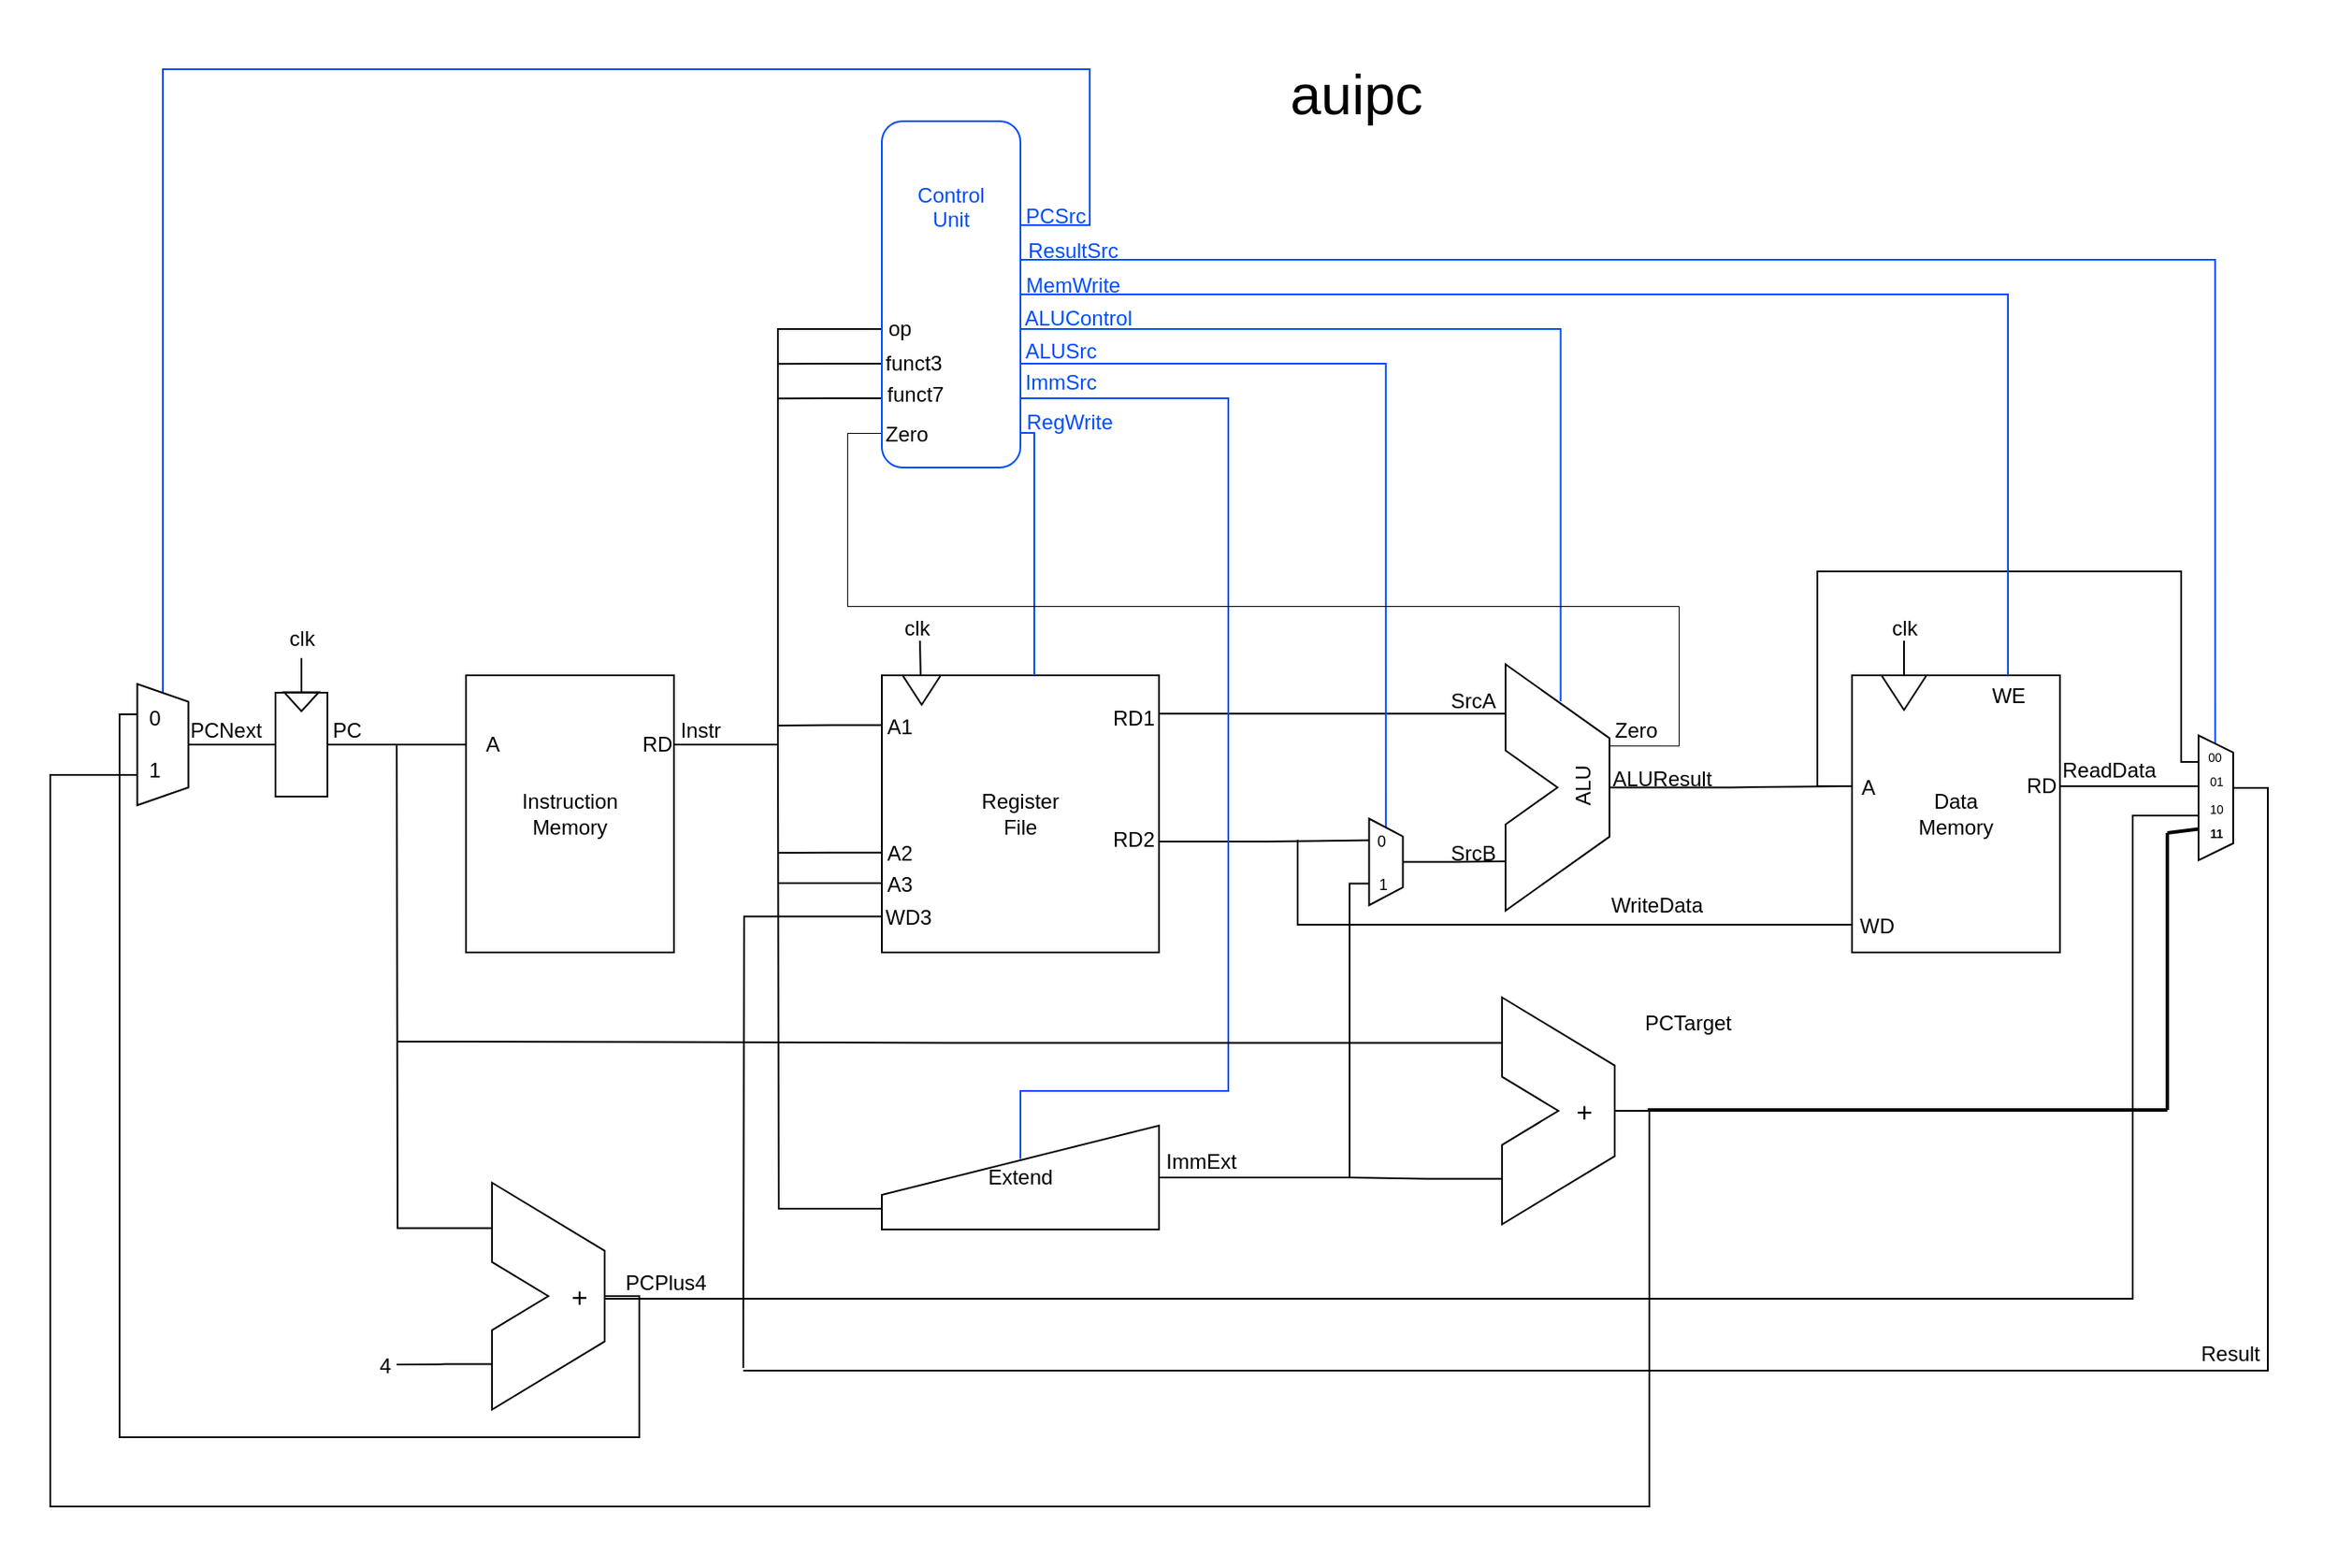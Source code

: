 <mxfile version="21.3.7" type="device">
  <diagram name="Page-1" id="AYisnssfIyHPXOT2CwbF">
    <mxGraphModel dx="1430" dy="817" grid="1" gridSize="10" guides="1" tooltips="1" connect="1" arrows="1" fold="1" page="1" pageScale="1" pageWidth="827" pageHeight="1169" math="0" shadow="0">
      <root>
        <mxCell id="0" />
        <mxCell id="1" parent="0" />
        <mxCell id="oOEOsO-yYeTIzksyEwSU-1" style="edgeStyle=orthogonalEdgeStyle;rounded=0;orthogonalLoop=1;jettySize=auto;html=1;exitX=1;exitY=0.25;exitDx=0;exitDy=0;entryX=0;entryY=0.6;entryDx=0;entryDy=0;entryPerimeter=0;fontFamily=Helvetica;fontSize=12;fontColor=default;endArrow=none;endFill=0;" parent="1" source="oOEOsO-yYeTIzksyEwSU-2" target="oOEOsO-yYeTIzksyEwSU-26" edge="1">
          <mxGeometry relative="1" as="geometry" />
        </mxCell>
        <mxCell id="oOEOsO-yYeTIzksyEwSU-2" value="Instruction&lt;br&gt;Memory" style="rounded=0;whiteSpace=wrap;html=1;" parent="1" vertex="1">
          <mxGeometry x="588" y="959" width="120" height="160" as="geometry" />
        </mxCell>
        <mxCell id="oOEOsO-yYeTIzksyEwSU-3" style="edgeStyle=orthogonalEdgeStyle;shape=connector;rounded=0;orthogonalLoop=1;jettySize=auto;html=1;exitX=0;exitY=0.18;exitDx=0;exitDy=0;exitPerimeter=0;labelBackgroundColor=default;strokeColor=default;fontFamily=Helvetica;fontSize=12;fontColor=default;endArrow=none;endFill=0;" parent="1" source="oOEOsO-yYeTIzksyEwSU-10" edge="1">
          <mxGeometry relative="1" as="geometry">
            <mxPoint x="768" y="988" as="targetPoint" />
          </mxGeometry>
        </mxCell>
        <mxCell id="oOEOsO-yYeTIzksyEwSU-4" style="edgeStyle=orthogonalEdgeStyle;shape=connector;rounded=0;orthogonalLoop=1;jettySize=auto;html=1;exitX=0;exitY=0.64;exitDx=0;exitDy=0;exitPerimeter=0;labelBackgroundColor=default;strokeColor=default;fontFamily=Helvetica;fontSize=12;fontColor=default;endArrow=none;endFill=0;" parent="1" source="oOEOsO-yYeTIzksyEwSU-10" edge="1">
          <mxGeometry relative="1" as="geometry">
            <mxPoint x="768" y="1061.5" as="targetPoint" />
          </mxGeometry>
        </mxCell>
        <mxCell id="oOEOsO-yYeTIzksyEwSU-5" style="edgeStyle=orthogonalEdgeStyle;shape=connector;rounded=0;orthogonalLoop=1;jettySize=auto;html=1;exitX=0;exitY=0.75;exitDx=0;exitDy=0;exitPerimeter=0;labelBackgroundColor=default;strokeColor=default;fontFamily=Helvetica;fontSize=12;fontColor=default;endArrow=none;endFill=0;" parent="1" source="oOEOsO-yYeTIzksyEwSU-10" edge="1">
          <mxGeometry relative="1" as="geometry">
            <mxPoint x="768" y="1079" as="targetPoint" />
          </mxGeometry>
        </mxCell>
        <mxCell id="oOEOsO-yYeTIzksyEwSU-6" style="edgeStyle=orthogonalEdgeStyle;shape=connector;rounded=0;orthogonalLoop=1;jettySize=auto;html=1;exitX=0;exitY=0.87;exitDx=0;exitDy=0;exitPerimeter=0;labelBackgroundColor=default;strokeColor=default;fontFamily=Helvetica;fontSize=12;fontColor=default;endArrow=none;endFill=0;" parent="1" source="oOEOsO-yYeTIzksyEwSU-10" edge="1">
          <mxGeometry relative="1" as="geometry">
            <mxPoint x="748" y="1359" as="targetPoint" />
          </mxGeometry>
        </mxCell>
        <mxCell id="oOEOsO-yYeTIzksyEwSU-7" style="edgeStyle=orthogonalEdgeStyle;shape=connector;rounded=0;orthogonalLoop=1;jettySize=auto;html=1;exitX=1;exitY=0.25;exitDx=0;exitDy=0;exitPerimeter=0;entryX=0;entryY=0.2;entryDx=0;entryDy=0;entryPerimeter=0;labelBackgroundColor=default;strokeColor=default;fontFamily=Helvetica;fontSize=12;fontColor=default;endArrow=none;endFill=0;" parent="1" source="oOEOsO-yYeTIzksyEwSU-10" target="oOEOsO-yYeTIzksyEwSU-49" edge="1">
          <mxGeometry relative="1" as="geometry">
            <Array as="points">
              <mxPoint x="988" y="981" />
            </Array>
          </mxGeometry>
        </mxCell>
        <mxCell id="oOEOsO-yYeTIzksyEwSU-8" style="edgeStyle=orthogonalEdgeStyle;shape=connector;rounded=0;orthogonalLoop=1;jettySize=auto;html=1;exitX=1;exitY=0.6;exitDx=0;exitDy=0;exitPerimeter=0;entryX=0.25;entryY=1;entryDx=0;entryDy=0;entryPerimeter=0;labelBackgroundColor=default;strokeColor=default;fontFamily=Helvetica;fontSize=12;fontColor=default;endArrow=none;endFill=0;" parent="1" source="oOEOsO-yYeTIzksyEwSU-10" target="oOEOsO-yYeTIzksyEwSU-35" edge="1">
          <mxGeometry relative="1" as="geometry" />
        </mxCell>
        <mxCell id="oOEOsO-yYeTIzksyEwSU-9" style="edgeStyle=orthogonalEdgeStyle;shape=connector;rounded=0;orthogonalLoop=1;jettySize=auto;html=1;exitX=0.14;exitY=0;exitDx=0;exitDy=0;exitPerimeter=0;labelBackgroundColor=default;strokeColor=default;fontFamily=Helvetica;fontSize=12;fontColor=default;endArrow=none;endFill=0;" parent="1" source="oOEOsO-yYeTIzksyEwSU-10" edge="1">
          <mxGeometry relative="1" as="geometry">
            <mxPoint x="850" y="939" as="targetPoint" />
          </mxGeometry>
        </mxCell>
        <mxCell id="oOEOsO-yYeTIzksyEwSU-10" value="Register&lt;br&gt;File" style="rounded=0;whiteSpace=wrap;html=1;points=[[0,0.18,0,0,0],[0,0.64,0,0,0],[0,0.75,0,0,0],[0,0.87,0,0,0],[0.14,0,0,0,0],[0.55,0,0,0,0],[1,0.25,0,0,0],[1,0.6,0,0,0]];" parent="1" vertex="1">
          <mxGeometry x="828" y="959" width="160" height="160" as="geometry" />
        </mxCell>
        <mxCell id="oOEOsO-yYeTIzksyEwSU-11" style="edgeStyle=orthogonalEdgeStyle;shape=connector;rounded=0;orthogonalLoop=1;jettySize=auto;html=1;exitX=1;exitY=0.4;exitDx=0;exitDy=0;exitPerimeter=0;entryX=0.5;entryY=1;entryDx=0;entryDy=0;entryPerimeter=0;labelBackgroundColor=default;strokeColor=default;fontFamily=Helvetica;fontSize=12;fontColor=default;endArrow=none;endFill=0;" parent="1" source="oOEOsO-yYeTIzksyEwSU-15" target="oOEOsO-yYeTIzksyEwSU-38" edge="1">
          <mxGeometry relative="1" as="geometry">
            <Array as="points">
              <mxPoint x="1588" y="1023" />
            </Array>
          </mxGeometry>
        </mxCell>
        <mxCell id="oOEOsO-yYeTIzksyEwSU-12" style="edgeStyle=orthogonalEdgeStyle;shape=connector;rounded=0;orthogonalLoop=1;jettySize=auto;html=1;exitX=0;exitY=0.4;exitDx=0;exitDy=0;exitPerimeter=0;entryX=0.25;entryY=1;entryDx=0;entryDy=0;entryPerimeter=0;labelBackgroundColor=default;strokeColor=default;fontFamily=Helvetica;fontSize=12;fontColor=default;endArrow=none;endFill=0;" parent="1" source="oOEOsO-yYeTIzksyEwSU-15" target="oOEOsO-yYeTIzksyEwSU-38" edge="1">
          <mxGeometry relative="1" as="geometry">
            <Array as="points">
              <mxPoint x="1368" y="1023" />
              <mxPoint x="1368" y="899" />
              <mxPoint x="1578" y="899" />
              <mxPoint x="1578" y="1009" />
            </Array>
          </mxGeometry>
        </mxCell>
        <mxCell id="oOEOsO-yYeTIzksyEwSU-13" style="edgeStyle=orthogonalEdgeStyle;shape=connector;rounded=0;orthogonalLoop=1;jettySize=auto;html=1;exitX=0;exitY=0.9;exitDx=0;exitDy=0;exitPerimeter=0;labelBackgroundColor=default;strokeColor=default;fontFamily=Helvetica;fontSize=12;fontColor=default;endArrow=none;endFill=0;" parent="1" source="oOEOsO-yYeTIzksyEwSU-15" edge="1">
          <mxGeometry relative="1" as="geometry">
            <mxPoint x="1068" y="1059" as="targetPoint" />
            <Array as="points">
              <mxPoint x="1068" y="1103" />
              <mxPoint x="1068" y="1054" />
            </Array>
          </mxGeometry>
        </mxCell>
        <mxCell id="oOEOsO-yYeTIzksyEwSU-14" style="edgeStyle=orthogonalEdgeStyle;shape=connector;rounded=0;orthogonalLoop=1;jettySize=auto;html=1;exitX=0.25;exitY=0;exitDx=0;exitDy=0;exitPerimeter=0;labelBackgroundColor=default;strokeColor=default;fontFamily=Helvetica;fontSize=12;fontColor=default;endArrow=none;endFill=0;" parent="1" source="oOEOsO-yYeTIzksyEwSU-15" edge="1">
          <mxGeometry relative="1" as="geometry">
            <mxPoint x="1418" y="939" as="targetPoint" />
          </mxGeometry>
        </mxCell>
        <mxCell id="oOEOsO-yYeTIzksyEwSU-15" value="Data&lt;br&gt;Memory" style="rounded=0;whiteSpace=wrap;html=1;points=[[0,0.4,0,0,0],[0,0.9,0,0,0],[0.25,0,0,0,0],[0.75,0,0,0,0],[1,0.4,0,0,0]];" parent="1" vertex="1">
          <mxGeometry x="1388" y="959" width="120" height="160" as="geometry" />
        </mxCell>
        <mxCell id="oOEOsO-yYeTIzksyEwSU-16" style="edgeStyle=orthogonalEdgeStyle;shape=connector;rounded=0;orthogonalLoop=1;jettySize=auto;html=1;exitX=0;exitY=0.7;exitDx=0;exitDy=0;exitPerimeter=0;labelBackgroundColor=default;strokeColor=default;fontFamily=Helvetica;fontSize=12;fontColor=default;endArrow=none;endFill=0;" parent="1" source="oOEOsO-yYeTIzksyEwSU-26" edge="1">
          <mxGeometry relative="1" as="geometry">
            <mxPoint x="768.0" y="779.174" as="targetPoint" />
          </mxGeometry>
        </mxCell>
        <mxCell id="oOEOsO-yYeTIzksyEwSU-17" style="edgeStyle=orthogonalEdgeStyle;shape=connector;rounded=0;orthogonalLoop=1;jettySize=auto;html=1;exitX=0;exitY=0.8;exitDx=0;exitDy=0;exitPerimeter=0;labelBackgroundColor=default;strokeColor=default;fontFamily=Helvetica;fontSize=12;fontColor=default;endArrow=none;endFill=0;" parent="1" source="oOEOsO-yYeTIzksyEwSU-26" edge="1">
          <mxGeometry relative="1" as="geometry">
            <mxPoint x="768.0" y="799.174" as="targetPoint" />
          </mxGeometry>
        </mxCell>
        <mxCell id="oOEOsO-yYeTIzksyEwSU-18" style="edgeStyle=orthogonalEdgeStyle;shape=connector;rounded=0;orthogonalLoop=1;jettySize=auto;html=1;exitX=1;exitY=0.3;exitDx=0;exitDy=0;exitPerimeter=0;labelBackgroundColor=default;strokeColor=#004CFF;fontFamily=Helvetica;fontSize=12;fontColor=default;endArrow=none;endFill=0;" parent="1" source="oOEOsO-yYeTIzksyEwSU-26" target="oOEOsO-yYeTIzksyEwSU-30" edge="1">
          <mxGeometry relative="1" as="geometry">
            <mxPoint x="438" y="929" as="targetPoint" />
            <Array as="points">
              <mxPoint x="948" y="699" />
              <mxPoint x="948" y="609" />
              <mxPoint x="413" y="609" />
            </Array>
          </mxGeometry>
        </mxCell>
        <mxCell id="oOEOsO-yYeTIzksyEwSU-19" style="edgeStyle=orthogonalEdgeStyle;shape=connector;rounded=0;orthogonalLoop=1;jettySize=auto;html=1;exitX=1;exitY=0.4;exitDx=0;exitDy=0;exitPerimeter=0;labelBackgroundColor=default;strokeColor=#004CFF;fontFamily=Helvetica;fontSize=12;fontColor=default;endArrow=none;endFill=0;entryX=0.097;entryY=0.518;entryDx=0;entryDy=0;entryPerimeter=0;" parent="1" source="oOEOsO-yYeTIzksyEwSU-26" target="oOEOsO-yYeTIzksyEwSU-38" edge="1">
          <mxGeometry relative="1" as="geometry">
            <mxPoint x="1658" y="959" as="targetPoint" />
          </mxGeometry>
        </mxCell>
        <mxCell id="oOEOsO-yYeTIzksyEwSU-20" style="edgeStyle=orthogonalEdgeStyle;shape=connector;rounded=0;orthogonalLoop=1;jettySize=auto;html=1;exitX=1;exitY=0.5;exitDx=0;exitDy=0;exitPerimeter=0;entryX=0.75;entryY=0;entryDx=0;entryDy=0;entryPerimeter=0;labelBackgroundColor=default;strokeColor=#004CFF;fontFamily=Helvetica;fontSize=12;fontColor=default;endArrow=none;endFill=0;" parent="1" source="oOEOsO-yYeTIzksyEwSU-26" target="oOEOsO-yYeTIzksyEwSU-15" edge="1">
          <mxGeometry relative="1" as="geometry" />
        </mxCell>
        <mxCell id="oOEOsO-yYeTIzksyEwSU-21" style="edgeStyle=orthogonalEdgeStyle;shape=connector;rounded=0;orthogonalLoop=1;jettySize=auto;html=1;exitX=1;exitY=0.6;exitDx=0;exitDy=0;exitPerimeter=0;labelBackgroundColor=default;strokeColor=#004CFF;fontFamily=Helvetica;fontSize=12;fontColor=default;endArrow=none;endFill=0;entryX=0.53;entryY=0.15;entryDx=0;entryDy=0;entryPerimeter=0;" parent="1" source="oOEOsO-yYeTIzksyEwSU-26" target="oOEOsO-yYeTIzksyEwSU-49" edge="1">
          <mxGeometry relative="1" as="geometry" />
        </mxCell>
        <mxCell id="oOEOsO-yYeTIzksyEwSU-22" style="edgeStyle=orthogonalEdgeStyle;shape=connector;rounded=0;orthogonalLoop=1;jettySize=auto;html=1;exitX=1;exitY=0.7;exitDx=0;exitDy=0;exitPerimeter=0;entryX=0.129;entryY=0.504;entryDx=0;entryDy=0;entryPerimeter=0;labelBackgroundColor=default;strokeColor=#004CFF;fontFamily=Helvetica;fontSize=12;fontColor=default;endArrow=none;endFill=0;" parent="1" source="oOEOsO-yYeTIzksyEwSU-26" target="oOEOsO-yYeTIzksyEwSU-35" edge="1">
          <mxGeometry relative="1" as="geometry" />
        </mxCell>
        <mxCell id="oOEOsO-yYeTIzksyEwSU-23" style="edgeStyle=orthogonalEdgeStyle;shape=connector;rounded=0;orthogonalLoop=1;jettySize=auto;html=1;exitX=1;exitY=0.8;exitDx=0;exitDy=0;exitPerimeter=0;entryX=0.5;entryY=0.32;entryDx=0;entryDy=0;entryPerimeter=0;labelBackgroundColor=default;strokeColor=#004CFF;fontFamily=Helvetica;fontSize=12;fontColor=default;endArrow=none;endFill=0;" parent="1" source="oOEOsO-yYeTIzksyEwSU-26" target="oOEOsO-yYeTIzksyEwSU-41" edge="1">
          <mxGeometry relative="1" as="geometry">
            <Array as="points">
              <mxPoint x="1028" y="799" />
              <mxPoint x="1028" y="1199" />
              <mxPoint x="908" y="1199" />
            </Array>
          </mxGeometry>
        </mxCell>
        <mxCell id="oOEOsO-yYeTIzksyEwSU-24" style="edgeStyle=orthogonalEdgeStyle;shape=connector;rounded=0;orthogonalLoop=1;jettySize=auto;html=1;exitX=1;exitY=0.9;exitDx=0;exitDy=0;exitPerimeter=0;entryX=0.55;entryY=0;entryDx=0;entryDy=0;entryPerimeter=0;labelBackgroundColor=default;strokeColor=#004CFF;fontFamily=Helvetica;fontSize=12;fontColor=default;endArrow=none;endFill=0;" parent="1" source="oOEOsO-yYeTIzksyEwSU-26" target="oOEOsO-yYeTIzksyEwSU-10" edge="1">
          <mxGeometry relative="1" as="geometry">
            <Array as="points">
              <mxPoint x="916" y="819" />
            </Array>
          </mxGeometry>
        </mxCell>
        <mxCell id="oOEOsO-yYeTIzksyEwSU-25" style="edgeStyle=orthogonalEdgeStyle;shape=connector;rounded=0;orthogonalLoop=1;jettySize=auto;html=1;exitX=0;exitY=0.9;exitDx=0;exitDy=0;exitPerimeter=0;entryX=1;entryY=0.33;entryDx=0;entryDy=0;entryPerimeter=0;labelBackgroundColor=default;strokeColor=default;fontFamily=Helvetica;fontSize=12;fontColor=default;endArrow=none;endFill=0;strokeWidth=0.5;" parent="1" source="oOEOsO-yYeTIzksyEwSU-26" target="oOEOsO-yYeTIzksyEwSU-49" edge="1">
          <mxGeometry relative="1" as="geometry">
            <Array as="points">
              <mxPoint x="808" y="819" />
              <mxPoint x="808" y="919" />
              <mxPoint x="1288" y="919" />
              <mxPoint x="1288" y="1000" />
            </Array>
          </mxGeometry>
        </mxCell>
        <mxCell id="oOEOsO-yYeTIzksyEwSU-26" value="&lt;font color=&quot;#004cff&quot;&gt;Control&lt;br&gt;Unit&lt;br&gt;&lt;br&gt;&lt;br&gt;&lt;br&gt;&lt;br&gt;&lt;br&gt;&lt;br&gt;&lt;br&gt;&lt;/font&gt;" style="rounded=1;whiteSpace=wrap;html=1;strokeColor=#004cff;points=[[0,0.6,0,0,0],[0,0.7,0,0,0],[0,0.8,0,0,0],[0,0.9,0,0,0],[1,0.3,0,0,0],[1,0.4,0,0,0],[1,0.5,0,0,0],[1,0.6,0,0,0],[1,0.7,0,0,0],[1,0.8,0,0,0],[1,0.9,0,0,0]];" parent="1" vertex="1">
          <mxGeometry x="828" y="639" width="80" height="200" as="geometry" />
        </mxCell>
        <mxCell id="oOEOsO-yYeTIzksyEwSU-27" style="edgeStyle=orthogonalEdgeStyle;rounded=0;orthogonalLoop=1;jettySize=auto;html=1;exitX=0.5;exitY=0;exitDx=0;exitDy=0;entryX=0;entryY=0.5;entryDx=0;entryDy=0;endArrow=none;endFill=0;" parent="1" source="oOEOsO-yYeTIzksyEwSU-30" target="oOEOsO-yYeTIzksyEwSU-33" edge="1">
          <mxGeometry relative="1" as="geometry" />
        </mxCell>
        <mxCell id="oOEOsO-yYeTIzksyEwSU-28" style="edgeStyle=orthogonalEdgeStyle;shape=connector;rounded=0;orthogonalLoop=1;jettySize=auto;html=1;exitX=0.25;exitY=1;exitDx=0;exitDy=0;exitPerimeter=0;entryX=1;entryY=0.5;entryDx=0;entryDy=0;entryPerimeter=0;labelBackgroundColor=default;strokeColor=default;fontFamily=Helvetica;fontSize=12;fontColor=default;endArrow=none;endFill=0;" parent="1" source="oOEOsO-yYeTIzksyEwSU-30" target="oOEOsO-yYeTIzksyEwSU-44" edge="1">
          <mxGeometry relative="1" as="geometry">
            <Array as="points">
              <mxPoint x="388" y="982" />
              <mxPoint x="388" y="1399" />
              <mxPoint x="688" y="1399" />
              <mxPoint x="688" y="1318" />
            </Array>
          </mxGeometry>
        </mxCell>
        <mxCell id="oOEOsO-yYeTIzksyEwSU-29" style="edgeStyle=orthogonalEdgeStyle;shape=connector;rounded=0;orthogonalLoop=1;jettySize=auto;html=1;exitX=0.75;exitY=1;exitDx=0;exitDy=0;exitPerimeter=0;labelBackgroundColor=default;strokeColor=default;fontFamily=Helvetica;fontSize=12;fontColor=default;endArrow=none;endFill=0;entryX=1;entryY=0.5;entryDx=0;entryDy=0;entryPerimeter=0;" parent="1" source="oOEOsO-yYeTIzksyEwSU-30" target="oOEOsO-yYeTIzksyEwSU-47" edge="1">
          <mxGeometry relative="1" as="geometry">
            <mxPoint x="1638" y="1852.491" as="targetPoint" />
            <Array as="points">
              <mxPoint x="348" y="1016" />
              <mxPoint x="348" y="1439" />
              <mxPoint x="1271" y="1439" />
              <mxPoint x="1271" y="1210" />
            </Array>
          </mxGeometry>
        </mxCell>
        <mxCell id="oOEOsO-yYeTIzksyEwSU-30" value="" style="shape=trapezoid;perimeter=trapezoidPerimeter;whiteSpace=wrap;html=1;fixedSize=1;rotation=90;size=10.25;points=[[0.25,1,0,0,0],[0.5,0,0,0,-15],[0.5,0,0,0,0],[0.75,1,0,0,0]];" parent="1" vertex="1">
          <mxGeometry x="378" y="984.25" width="70" height="29.5" as="geometry" />
        </mxCell>
        <mxCell id="oOEOsO-yYeTIzksyEwSU-31" style="edgeStyle=orthogonalEdgeStyle;rounded=0;orthogonalLoop=1;jettySize=auto;html=1;exitX=1;exitY=0.5;exitDx=0;exitDy=0;entryX=0;entryY=0.25;entryDx=0;entryDy=0;endArrow=none;endFill=0;" parent="1" source="oOEOsO-yYeTIzksyEwSU-33" target="oOEOsO-yYeTIzksyEwSU-2" edge="1">
          <mxGeometry relative="1" as="geometry" />
        </mxCell>
        <mxCell id="oOEOsO-yYeTIzksyEwSU-32" style="edgeStyle=orthogonalEdgeStyle;shape=connector;rounded=0;orthogonalLoop=1;jettySize=auto;html=1;exitX=0.5;exitY=0;exitDx=0;exitDy=0;labelBackgroundColor=default;strokeColor=default;fontFamily=Helvetica;fontSize=12;fontColor=default;endArrow=none;endFill=0;" parent="1" source="oOEOsO-yYeTIzksyEwSU-33" edge="1">
          <mxGeometry relative="1" as="geometry">
            <mxPoint x="493" y="949" as="targetPoint" />
          </mxGeometry>
        </mxCell>
        <mxCell id="oOEOsO-yYeTIzksyEwSU-33" value="" style="rounded=0;whiteSpace=wrap;html=1;" parent="1" vertex="1">
          <mxGeometry x="478" y="969" width="30" height="60" as="geometry" />
        </mxCell>
        <mxCell id="oOEOsO-yYeTIzksyEwSU-34" style="edgeStyle=orthogonalEdgeStyle;shape=connector;rounded=0;orthogonalLoop=1;jettySize=auto;html=1;exitX=0.5;exitY=0;exitDx=0;exitDy=0;exitPerimeter=0;entryX=0;entryY=0.8;entryDx=0;entryDy=0;entryPerimeter=0;labelBackgroundColor=default;strokeColor=default;fontFamily=Helvetica;fontSize=12;fontColor=default;endArrow=none;endFill=0;" parent="1" source="oOEOsO-yYeTIzksyEwSU-35" target="oOEOsO-yYeTIzksyEwSU-49" edge="1">
          <mxGeometry relative="1" as="geometry" />
        </mxCell>
        <mxCell id="oOEOsO-yYeTIzksyEwSU-35" value="" style="shape=trapezoid;perimeter=trapezoidPerimeter;whiteSpace=wrap;html=1;fixedSize=1;rotation=90;size=10.25;points=[[0.25,1,0,0,0],[0.5,0,0,0,-9],[0.5,0,0,0,0],[0.75,1,0,0,0]];" parent="1" vertex="1">
          <mxGeometry x="1094" y="1057" width="50" height="19.5" as="geometry" />
        </mxCell>
        <mxCell id="oOEOsO-yYeTIzksyEwSU-36" style="edgeStyle=orthogonalEdgeStyle;shape=connector;rounded=0;orthogonalLoop=1;jettySize=auto;html=1;exitX=0.5;exitY=0;exitDx=0;exitDy=0;exitPerimeter=0;labelBackgroundColor=default;strokeColor=default;fontFamily=Helvetica;fontSize=12;fontColor=default;endArrow=none;endFill=0;" parent="1" source="oOEOsO-yYeTIzksyEwSU-38" edge="1">
          <mxGeometry relative="1" as="geometry">
            <mxPoint x="748" y="1360.454" as="targetPoint" />
            <Array as="points">
              <mxPoint x="1628" y="1024" />
              <mxPoint x="1628" y="1360" />
            </Array>
          </mxGeometry>
        </mxCell>
        <mxCell id="oOEOsO-yYeTIzksyEwSU-37" style="edgeStyle=orthogonalEdgeStyle;shape=connector;rounded=0;orthogonalLoop=1;jettySize=auto;html=1;exitX=0.75;exitY=1;exitDx=0;exitDy=0;exitPerimeter=0;labelBackgroundColor=default;strokeColor=default;fontFamily=Helvetica;fontSize=12;fontColor=default;endArrow=none;endFill=0;entryX=1;entryY=0.5;entryDx=0;entryDy=0;entryPerimeter=0;" parent="1" source="oOEOsO-yYeTIzksyEwSU-38" target="oOEOsO-yYeTIzksyEwSU-44" edge="1">
          <mxGeometry relative="1" as="geometry">
            <mxPoint x="678" y="1339" as="targetPoint" />
            <Array as="points">
              <mxPoint x="1588" y="1040" />
              <mxPoint x="1550" y="1040" />
              <mxPoint x="1550" y="1319" />
              <mxPoint x="668" y="1319" />
            </Array>
          </mxGeometry>
        </mxCell>
        <mxCell id="oOEOsO-yYeTIzksyEwSU-38" value="" style="shape=trapezoid;perimeter=trapezoidPerimeter;whiteSpace=wrap;html=1;fixedSize=1;rotation=90;points=[[0.25,1,0,0,0],[0.5,0,0,0,-15],[0.5,0,0,0,0],[0.5,1,0,0,0],[0.75,1,0,0,0]];size=9.75;" parent="1" vertex="1">
          <mxGeometry x="1562" y="1019.75" width="72" height="20" as="geometry" />
        </mxCell>
        <mxCell id="oOEOsO-yYeTIzksyEwSU-39" style="edgeStyle=orthogonalEdgeStyle;shape=connector;rounded=0;orthogonalLoop=1;jettySize=auto;html=1;exitX=0;exitY=0.8;exitDx=0;exitDy=0;exitPerimeter=0;labelBackgroundColor=default;strokeColor=default;fontFamily=Helvetica;fontSize=12;fontColor=default;endArrow=none;endFill=0;" parent="1" source="oOEOsO-yYeTIzksyEwSU-41" edge="1">
          <mxGeometry relative="1" as="geometry">
            <mxPoint x="768.0" y="989" as="targetPoint" />
          </mxGeometry>
        </mxCell>
        <mxCell id="oOEOsO-yYeTIzksyEwSU-40" style="edgeStyle=orthogonalEdgeStyle;shape=connector;rounded=0;orthogonalLoop=1;jettySize=auto;html=1;exitX=1;exitY=0.5;exitDx=0;exitDy=0;exitPerimeter=0;labelBackgroundColor=default;strokeColor=default;fontFamily=Helvetica;fontSize=12;fontColor=default;endArrow=none;endFill=0;entryX=0.75;entryY=1;entryDx=0;entryDy=0;entryPerimeter=0;" parent="1" source="oOEOsO-yYeTIzksyEwSU-41" target="oOEOsO-yYeTIzksyEwSU-35" edge="1">
          <mxGeometry relative="1" as="geometry">
            <mxPoint x="1088" y="1089" as="targetPoint" />
            <Array as="points">
              <mxPoint x="1098" y="1249" />
              <mxPoint x="1098" y="1079" />
            </Array>
          </mxGeometry>
        </mxCell>
        <UserObject label="Extend" tooltip="" id="oOEOsO-yYeTIzksyEwSU-41">
          <mxCell style="shape=manualInput;whiteSpace=wrap;html=1;size=40;points=[[0,0.8,0,0,0],[0.5,0.32,0,0,0],[1,0.55,0,0,0]];" parent="1" vertex="1">
            <mxGeometry x="828" y="1219" width="160" height="60" as="geometry" />
          </mxCell>
        </UserObject>
        <mxCell id="oOEOsO-yYeTIzksyEwSU-42" style="edgeStyle=orthogonalEdgeStyle;shape=connector;rounded=0;orthogonalLoop=1;jettySize=auto;html=1;exitX=0;exitY=0.2;exitDx=0;exitDy=0;exitPerimeter=0;labelBackgroundColor=default;strokeColor=default;fontFamily=Helvetica;fontSize=12;fontColor=default;endArrow=none;endFill=0;" parent="1" source="oOEOsO-yYeTIzksyEwSU-44" edge="1">
          <mxGeometry relative="1" as="geometry">
            <mxPoint x="548" y="999" as="targetPoint" />
          </mxGeometry>
        </mxCell>
        <mxCell id="oOEOsO-yYeTIzksyEwSU-43" style="edgeStyle=orthogonalEdgeStyle;shape=connector;rounded=0;orthogonalLoop=1;jettySize=auto;html=1;exitX=0;exitY=0.8;exitDx=0;exitDy=0;exitPerimeter=0;labelBackgroundColor=default;strokeColor=default;fontFamily=Helvetica;fontSize=12;fontColor=default;endArrow=none;endFill=0;" parent="1" source="oOEOsO-yYeTIzksyEwSU-44" edge="1">
          <mxGeometry relative="1" as="geometry">
            <mxPoint x="548" y="1357" as="targetPoint" />
          </mxGeometry>
        </mxCell>
        <mxCell id="oOEOsO-yYeTIzksyEwSU-44" value="" style="shape=stencil(tZXdjoIwEIWfprem0LBeG9T3qDi7NNaWtF3dfXsHCsaC+IMlISRzDvN1ms5QwnJb8gpISkvC1iRNE0rxjfG5F3NbQeG8eOJG8J0E71hn9AHOYu9ahlAlGOFql20IXeE39cPyQiuFEKGVDZwbH2FcKMylfx7WLv8fRBXyj+DAtEV6laTb17GLbB5wMlO9IbarPnq98cBhxclcBxcNnEzHshyVseZm+Y4Xhx+jf9V+mDXqfWsDd4yrLaT0g/dgmxWvR3JgdPZRn+DJoN0ndwAp1A3g+qtoESwCYzmB0Ws8+jHiK3ufkIWIbEIRERC9A3lpH4XU9lFToT7SV3iZjHVkkzZo6Ub1F1AjXAA=);whiteSpace=wrap;html=1;rounded=1;pointerEvents=0;fontFamily=Helvetica;fontSize=12;fontColor=default;fillColor=default;gradientColor=none;arcSize=50;points=[[0,0.2,0,0,0],[0,0.8,0,0,0],[1,0.5,0,0,0]];" parent="1" vertex="1">
          <mxGeometry x="603" y="1252" width="65" height="131" as="geometry" />
        </mxCell>
        <mxCell id="oOEOsO-yYeTIzksyEwSU-45" style="edgeStyle=orthogonalEdgeStyle;shape=connector;rounded=0;orthogonalLoop=1;jettySize=auto;html=1;exitX=0;exitY=0.8;exitDx=0;exitDy=0;exitPerimeter=0;labelBackgroundColor=default;strokeColor=default;fontFamily=Helvetica;fontSize=12;fontColor=default;endArrow=none;endFill=0;" parent="1" source="oOEOsO-yYeTIzksyEwSU-47" edge="1">
          <mxGeometry relative="1" as="geometry">
            <mxPoint x="1098" y="1249" as="targetPoint" />
          </mxGeometry>
        </mxCell>
        <mxCell id="oOEOsO-yYeTIzksyEwSU-46" style="edgeStyle=orthogonalEdgeStyle;shape=connector;rounded=0;orthogonalLoop=1;jettySize=auto;html=1;exitX=0;exitY=0.2;exitDx=0;exitDy=0;exitPerimeter=0;labelBackgroundColor=default;strokeColor=default;fontFamily=Helvetica;fontSize=12;fontColor=default;endArrow=none;endFill=0;" parent="1" source="oOEOsO-yYeTIzksyEwSU-47" edge="1">
          <mxGeometry relative="1" as="geometry">
            <mxPoint x="548.0" y="1170.455" as="targetPoint" />
          </mxGeometry>
        </mxCell>
        <mxCell id="oOEOsO-yYeTIzksyEwSU-47" value="" style="shape=stencil(tZXdjoIwEIWfprem0LBeG9T3qDi7NNaWtF3dfXsHCsaC+IMlISRzDvN1ms5QwnJb8gpISkvC1iRNE0rxjfG5F3NbQeG8eOJG8J0E71hn9AHOYu9ahlAlGOFql20IXeE39cPyQiuFEKGVDZwbH2FcKMylfx7WLv8fRBXyj+DAtEV6laTb17GLbB5wMlO9IbarPnq98cBhxclcBxcNnEzHshyVseZm+Y4Xhx+jf9V+mDXqfWsDd4yrLaT0g/dgmxWvR3JgdPZRn+DJoN0ndwAp1A3g+qtoESwCYzmB0Ws8+jHiK3ufkIWIbEIRERC9A3lpH4XU9lFToT7SV3iZjHVkkzZo6Ub1F1AjXAA=);whiteSpace=wrap;html=1;rounded=1;pointerEvents=0;fontFamily=Helvetica;fontSize=12;fontColor=default;fillColor=default;gradientColor=none;arcSize=50;points=[[0,0.2,0,0,0],[0,0.8,0,0,0],[1,0.5,0,0,0]];" parent="1" vertex="1">
          <mxGeometry x="1186" y="1145" width="65" height="131" as="geometry" />
        </mxCell>
        <mxCell id="oOEOsO-yYeTIzksyEwSU-48" style="edgeStyle=orthogonalEdgeStyle;shape=connector;rounded=0;orthogonalLoop=1;jettySize=auto;html=1;exitX=1;exitY=0.5;exitDx=0;exitDy=0;exitPerimeter=0;entryX=0;entryY=0.4;entryDx=0;entryDy=0;entryPerimeter=0;labelBackgroundColor=default;strokeColor=default;fontFamily=Helvetica;fontSize=12;fontColor=default;endArrow=none;endFill=0;" parent="1" source="oOEOsO-yYeTIzksyEwSU-49" target="oOEOsO-yYeTIzksyEwSU-15" edge="1">
          <mxGeometry relative="1" as="geometry" />
        </mxCell>
        <mxCell id="oOEOsO-yYeTIzksyEwSU-49" value="" style="shape=stencil(tZXdjoIwEIWfprem0LBeG9T3qDi7NNaWtF3dfXsHCsaC+IMlISRzDvN1ms5QwnJb8gpISkvC1iRNE0rxjfG5F3NbQeG8eOJG8J0E71hn9AHOYu9ahlAlGOFql20IXeE39cPyQiuFEKGVDZwbH2FcKMylfx7WLv8fRBXyj+DAtEV6laTb17GLbB5wMlO9IbarPnq98cBhxclcBxcNnEzHshyVseZm+Y4Xhx+jf9V+mDXqfWsDd4yrLaT0g/dgmxWvR3JgdPZRn+DJoN0ndwAp1A3g+qtoESwCYzmB0Ws8+jHiK3ufkIWIbEIRERC9A3lpH4XU9lFToT7SV3iZjHVkkzZo6Ub1F1AjXAA=);whiteSpace=wrap;html=1;rounded=1;pointerEvents=0;fontFamily=Helvetica;fontSize=12;fontColor=default;fillColor=default;gradientColor=none;arcSize=22;points=[[0,0.2,0,0,0],[0,0.8,0,0,0],[0.53,0.15,0,0,0],[1,0.33,0,0,0],[1,0.5,0,0,0]];" parent="1" vertex="1">
          <mxGeometry x="1188" y="952.62" width="60" height="142.25" as="geometry" />
        </mxCell>
        <mxCell id="oOEOsO-yYeTIzksyEwSU-50" value="clk" style="text;html=1;align=center;verticalAlign=middle;resizable=0;points=[];autosize=1;strokeColor=none;fillColor=none;fontSize=12;fontFamily=Helvetica;fontColor=default;" parent="1" vertex="1">
          <mxGeometry x="828" y="917" width="40" height="30" as="geometry" />
        </mxCell>
        <mxCell id="oOEOsO-yYeTIzksyEwSU-51" value="clk&lt;br&gt;" style="text;html=1;align=center;verticalAlign=middle;resizable=0;points=[];autosize=1;strokeColor=none;fillColor=none;fontSize=12;fontFamily=Helvetica;fontColor=default;" parent="1" vertex="1">
          <mxGeometry x="473" y="922.62" width="40" height="30" as="geometry" />
        </mxCell>
        <mxCell id="oOEOsO-yYeTIzksyEwSU-52" value="4" style="text;html=1;align=center;verticalAlign=middle;resizable=0;points=[];autosize=1;strokeColor=none;fillColor=none;fontSize=12;fontFamily=Helvetica;fontColor=default;" parent="1" vertex="1">
          <mxGeometry x="526" y="1343" width="30" height="30" as="geometry" />
        </mxCell>
        <mxCell id="oOEOsO-yYeTIzksyEwSU-53" value="clk" style="text;html=1;align=center;verticalAlign=middle;resizable=0;points=[];autosize=1;strokeColor=none;fillColor=none;fontSize=12;fontFamily=Helvetica;fontColor=default;" parent="1" vertex="1">
          <mxGeometry x="1398" y="917" width="40" height="30" as="geometry" />
        </mxCell>
        <mxCell id="oOEOsO-yYeTIzksyEwSU-54" value="0" style="text;html=1;align=center;verticalAlign=middle;resizable=0;points=[];autosize=1;strokeColor=none;fillColor=none;fontSize=12;fontFamily=Helvetica;fontColor=default;" parent="1" vertex="1">
          <mxGeometry x="393" y="969" width="30" height="30" as="geometry" />
        </mxCell>
        <mxCell id="oOEOsO-yYeTIzksyEwSU-55" value="1" style="text;html=1;align=center;verticalAlign=middle;resizable=0;points=[];autosize=1;strokeColor=none;fillColor=none;fontSize=12;fontFamily=Helvetica;fontColor=default;" parent="1" vertex="1">
          <mxGeometry x="393" y="999" width="30" height="30" as="geometry" />
        </mxCell>
        <mxCell id="oOEOsO-yYeTIzksyEwSU-56" value="PCNext" style="text;html=1;align=center;verticalAlign=middle;resizable=0;points=[];autosize=1;strokeColor=none;fillColor=none;fontSize=12;fontFamily=Helvetica;fontColor=default;" parent="1" vertex="1">
          <mxGeometry x="419" y="976" width="60" height="30" as="geometry" />
        </mxCell>
        <mxCell id="oOEOsO-yYeTIzksyEwSU-57" value="" style="triangle;whiteSpace=wrap;html=1;rounded=0;pointerEvents=0;strokeColor=default;fontFamily=Helvetica;fontSize=12;fontColor=default;fillColor=none;gradientColor=none;rotation=90;" parent="1" vertex="1">
          <mxGeometry x="487.5" y="964.25" width="11" height="20" as="geometry" />
        </mxCell>
        <mxCell id="oOEOsO-yYeTIzksyEwSU-58" value="PC" style="text;html=1;align=center;verticalAlign=middle;resizable=0;points=[];autosize=1;strokeColor=none;fillColor=none;fontSize=12;fontFamily=Helvetica;fontColor=default;" parent="1" vertex="1">
          <mxGeometry x="498.5" y="976" width="40" height="30" as="geometry" />
        </mxCell>
        <mxCell id="oOEOsO-yYeTIzksyEwSU-59" value="A" style="text;html=1;align=center;verticalAlign=middle;resizable=0;points=[];autosize=1;strokeColor=none;fillColor=none;fontSize=12;fontFamily=Helvetica;fontColor=default;" parent="1" vertex="1">
          <mxGeometry x="588" y="984.25" width="30" height="30" as="geometry" />
        </mxCell>
        <mxCell id="oOEOsO-yYeTIzksyEwSU-60" value="RD" style="text;html=1;align=center;verticalAlign=middle;resizable=0;points=[];autosize=1;strokeColor=none;fillColor=none;fontSize=12;fontFamily=Helvetica;fontColor=default;" parent="1" vertex="1">
          <mxGeometry x="678" y="984.25" width="40" height="30" as="geometry" />
        </mxCell>
        <mxCell id="oOEOsO-yYeTIzksyEwSU-61" value="Instr" style="text;html=1;align=center;verticalAlign=middle;resizable=0;points=[];autosize=1;strokeColor=none;fillColor=none;fontSize=12;fontFamily=Helvetica;fontColor=default;" parent="1" vertex="1">
          <mxGeometry x="698" y="976" width="50" height="30" as="geometry" />
        </mxCell>
        <mxCell id="oOEOsO-yYeTIzksyEwSU-62" value="&lt;font style=&quot;font-size: 16px;&quot;&gt;+&lt;/font&gt;" style="text;html=1;align=center;verticalAlign=middle;resizable=0;points=[];autosize=1;strokeColor=none;fillColor=none;fontSize=12;fontFamily=Helvetica;fontColor=default;" parent="1" vertex="1">
          <mxGeometry x="638" y="1302.5" width="30" height="30" as="geometry" />
        </mxCell>
        <mxCell id="oOEOsO-yYeTIzksyEwSU-63" value="PCPlus4" style="text;html=1;align=center;verticalAlign=middle;resizable=0;points=[];autosize=1;strokeColor=none;fillColor=none;fontSize=12;fontFamily=Helvetica;fontColor=default;" parent="1" vertex="1">
          <mxGeometry x="668" y="1295" width="70" height="30" as="geometry" />
        </mxCell>
        <mxCell id="oOEOsO-yYeTIzksyEwSU-64" value="ImmExt" style="text;html=1;align=center;verticalAlign=middle;resizable=0;points=[];autosize=1;strokeColor=none;fillColor=none;fontSize=12;fontFamily=Helvetica;fontColor=default;" parent="1" vertex="1">
          <mxGeometry x="982" y="1225" width="60" height="30" as="geometry" />
        </mxCell>
        <mxCell id="oOEOsO-yYeTIzksyEwSU-65" value="PCTarget" style="text;html=1;align=center;verticalAlign=middle;resizable=0;points=[];autosize=1;strokeColor=none;fillColor=none;fontSize=12;fontFamily=Helvetica;fontColor=default;" parent="1" vertex="1">
          <mxGeometry x="1258" y="1145" width="70" height="30" as="geometry" />
        </mxCell>
        <mxCell id="oOEOsO-yYeTIzksyEwSU-66" value="Result" style="text;html=1;align=center;verticalAlign=middle;resizable=0;points=[];autosize=1;strokeColor=none;fillColor=none;fontSize=12;fontFamily=Helvetica;fontColor=default;" parent="1" vertex="1">
          <mxGeometry x="1576" y="1336" width="60" height="30" as="geometry" />
        </mxCell>
        <mxCell id="oOEOsO-yYeTIzksyEwSU-67" value="ReadData" style="text;html=1;align=center;verticalAlign=middle;resizable=0;points=[];autosize=1;strokeColor=none;fillColor=none;fontSize=12;fontFamily=Helvetica;fontColor=default;" parent="1" vertex="1">
          <mxGeometry x="1496" y="999" width="80" height="30" as="geometry" />
        </mxCell>
        <mxCell id="oOEOsO-yYeTIzksyEwSU-68" value="&lt;font style=&quot;font-size: 7px;&quot;&gt;10&lt;/font&gt;" style="text;html=1;align=center;verticalAlign=middle;resizable=0;points=[];autosize=1;strokeColor=none;fillColor=none;fontSize=12;fontFamily=Helvetica;fontColor=default;" parent="1" vertex="1">
          <mxGeometry x="1583" y="1019.75" width="30" height="30" as="geometry" />
        </mxCell>
        <mxCell id="oOEOsO-yYeTIzksyEwSU-69" value="&lt;font style=&quot;font-size: 7px;&quot;&gt;00&lt;/font&gt;" style="text;html=1;align=center;verticalAlign=middle;resizable=0;points=[];autosize=1;strokeColor=none;fillColor=none;fontSize=12;fontFamily=Helvetica;fontColor=default;" parent="1" vertex="1">
          <mxGeometry x="1582" y="989.75" width="30" height="30" as="geometry" />
        </mxCell>
        <mxCell id="oOEOsO-yYeTIzksyEwSU-70" value="&lt;font style=&quot;font-size: 7px;&quot;&gt;01&lt;/font&gt;" style="text;html=1;align=center;verticalAlign=middle;resizable=0;points=[];autosize=1;strokeColor=none;fillColor=none;fontSize=12;fontFamily=Helvetica;fontColor=default;" parent="1" vertex="1">
          <mxGeometry x="1583" y="1003.75" width="30" height="30" as="geometry" />
        </mxCell>
        <mxCell id="oOEOsO-yYeTIzksyEwSU-71" value="" style="triangle;whiteSpace=wrap;html=1;rounded=0;pointerEvents=0;strokeColor=default;fontFamily=Helvetica;fontSize=12;fontColor=default;fillColor=none;gradientColor=none;rotation=90;" parent="1" vertex="1">
          <mxGeometry x="1408" y="956" width="20" height="26" as="geometry" />
        </mxCell>
        <mxCell id="oOEOsO-yYeTIzksyEwSU-72" value="WE" style="text;html=1;align=center;verticalAlign=middle;resizable=0;points=[];autosize=1;strokeColor=none;fillColor=none;fontSize=12;fontFamily=Helvetica;fontColor=default;" parent="1" vertex="1">
          <mxGeometry x="1458" y="956" width="40" height="30" as="geometry" />
        </mxCell>
        <mxCell id="oOEOsO-yYeTIzksyEwSU-73" value="A" style="text;html=1;align=center;verticalAlign=middle;resizable=0;points=[];autosize=1;strokeColor=none;fillColor=none;fontSize=12;fontFamily=Helvetica;fontColor=default;" parent="1" vertex="1">
          <mxGeometry x="1382" y="1009" width="30" height="30" as="geometry" />
        </mxCell>
        <mxCell id="oOEOsO-yYeTIzksyEwSU-74" value="RD" style="text;html=1;align=center;verticalAlign=middle;resizable=0;points=[];autosize=1;strokeColor=none;fillColor=none;fontSize=12;fontFamily=Helvetica;fontColor=default;" parent="1" vertex="1">
          <mxGeometry x="1477" y="1008" width="40" height="30" as="geometry" />
        </mxCell>
        <mxCell id="oOEOsO-yYeTIzksyEwSU-75" value="WD" style="text;html=1;align=center;verticalAlign=middle;resizable=0;points=[];autosize=1;strokeColor=none;fillColor=none;fontSize=12;fontFamily=Helvetica;fontColor=default;" parent="1" vertex="1">
          <mxGeometry x="1382" y="1089" width="40" height="30" as="geometry" />
        </mxCell>
        <mxCell id="oOEOsO-yYeTIzksyEwSU-76" value="Zero" style="text;html=1;align=center;verticalAlign=middle;resizable=0;points=[];autosize=1;strokeColor=none;fillColor=none;fontSize=12;fontFamily=Helvetica;fontColor=default;" parent="1" vertex="1">
          <mxGeometry x="1238" y="976" width="50" height="30" as="geometry" />
        </mxCell>
        <mxCell id="oOEOsO-yYeTIzksyEwSU-77" value="ALUResult" style="text;html=1;align=center;verticalAlign=middle;resizable=0;points=[];autosize=1;strokeColor=none;fillColor=none;fontSize=12;fontFamily=Helvetica;fontColor=default;" parent="1" vertex="1">
          <mxGeometry x="1238" y="1003.75" width="80" height="30" as="geometry" />
        </mxCell>
        <mxCell id="oOEOsO-yYeTIzksyEwSU-78" value="WriteData" style="text;html=1;align=center;verticalAlign=middle;resizable=0;points=[];autosize=1;strokeColor=none;fillColor=none;fontSize=12;fontFamily=Helvetica;fontColor=default;" parent="1" vertex="1">
          <mxGeometry x="1235" y="1076.5" width="80" height="30" as="geometry" />
        </mxCell>
        <mxCell id="oOEOsO-yYeTIzksyEwSU-79" value="&lt;font style=&quot;font-size: 9px;&quot;&gt;0&lt;/font&gt;" style="text;html=1;align=center;verticalAlign=middle;resizable=0;points=[];autosize=1;strokeColor=none;fillColor=none;fontSize=12;fontFamily=Helvetica;fontColor=default;" parent="1" vertex="1">
          <mxGeometry x="1101" y="1039" width="30" height="30" as="geometry" />
        </mxCell>
        <mxCell id="oOEOsO-yYeTIzksyEwSU-80" value="&lt;font style=&quot;font-size: 9px;&quot;&gt;1&lt;/font&gt;" style="text;html=1;align=center;verticalAlign=middle;resizable=0;points=[];autosize=1;strokeColor=none;fillColor=none;fontSize=12;fontFamily=Helvetica;fontColor=default;" parent="1" vertex="1">
          <mxGeometry x="1102" y="1064" width="30" height="30" as="geometry" />
        </mxCell>
        <mxCell id="oOEOsO-yYeTIzksyEwSU-81" value="&lt;font style=&quot;font-size: 16px;&quot;&gt;+&lt;/font&gt;" style="text;html=1;align=center;verticalAlign=middle;resizable=0;points=[];autosize=1;strokeColor=none;fillColor=none;fontSize=12;fontFamily=Helvetica;fontColor=default;" parent="1" vertex="1">
          <mxGeometry x="1218" y="1195.5" width="30" height="30" as="geometry" />
        </mxCell>
        <mxCell id="oOEOsO-yYeTIzksyEwSU-82" value="ALU" style="text;html=1;align=center;verticalAlign=middle;resizable=0;points=[];autosize=1;strokeColor=none;fillColor=none;fontSize=12;fontFamily=Helvetica;fontColor=default;rotation=-90;" parent="1" vertex="1">
          <mxGeometry x="1208" y="1008" width="50" height="30" as="geometry" />
        </mxCell>
        <mxCell id="oOEOsO-yYeTIzksyEwSU-83" value="SrcA" style="text;html=1;align=center;verticalAlign=middle;resizable=0;points=[];autosize=1;strokeColor=none;fillColor=none;fontSize=12;fontFamily=Helvetica;fontColor=default;" parent="1" vertex="1">
          <mxGeometry x="1144" y="959" width="50" height="30" as="geometry" />
        </mxCell>
        <mxCell id="oOEOsO-yYeTIzksyEwSU-84" value="SrcB" style="text;html=1;align=center;verticalAlign=middle;resizable=0;points=[];autosize=1;strokeColor=none;fillColor=none;fontSize=12;fontFamily=Helvetica;fontColor=default;" parent="1" vertex="1">
          <mxGeometry x="1144" y="1046.5" width="50" height="30" as="geometry" />
        </mxCell>
        <mxCell id="oOEOsO-yYeTIzksyEwSU-85" value="RD1" style="text;html=1;align=center;verticalAlign=middle;resizable=0;points=[];autosize=1;strokeColor=none;fillColor=none;fontSize=12;fontFamily=Helvetica;fontColor=default;" parent="1" vertex="1">
          <mxGeometry x="948" y="969" width="50" height="30" as="geometry" />
        </mxCell>
        <mxCell id="oOEOsO-yYeTIzksyEwSU-86" value="RD2" style="text;html=1;align=center;verticalAlign=middle;resizable=0;points=[];autosize=1;strokeColor=none;fillColor=none;fontSize=12;fontFamily=Helvetica;fontColor=default;" parent="1" vertex="1">
          <mxGeometry x="948" y="1039" width="50" height="30" as="geometry" />
        </mxCell>
        <mxCell id="oOEOsO-yYeTIzksyEwSU-87" value="A1" style="text;html=1;align=center;verticalAlign=middle;resizable=0;points=[];autosize=1;strokeColor=none;fillColor=none;fontSize=12;fontFamily=Helvetica;fontColor=default;" parent="1" vertex="1">
          <mxGeometry x="818" y="973.75" width="40" height="30" as="geometry" />
        </mxCell>
        <mxCell id="oOEOsO-yYeTIzksyEwSU-88" value="A2" style="text;html=1;align=center;verticalAlign=middle;resizable=0;points=[];autosize=1;strokeColor=none;fillColor=none;fontSize=12;fontFamily=Helvetica;fontColor=default;" parent="1" vertex="1">
          <mxGeometry x="818" y="1046.5" width="40" height="30" as="geometry" />
        </mxCell>
        <mxCell id="oOEOsO-yYeTIzksyEwSU-89" value="A3" style="text;html=1;align=center;verticalAlign=middle;resizable=0;points=[];autosize=1;strokeColor=none;fillColor=none;fontSize=12;fontFamily=Helvetica;fontColor=default;" parent="1" vertex="1">
          <mxGeometry x="818" y="1064.87" width="40" height="30" as="geometry" />
        </mxCell>
        <mxCell id="oOEOsO-yYeTIzksyEwSU-90" value="WD3" style="text;html=1;align=center;verticalAlign=middle;resizable=0;points=[];autosize=1;strokeColor=none;fillColor=none;fontSize=12;fontFamily=Helvetica;fontColor=default;" parent="1" vertex="1">
          <mxGeometry x="818" y="1084" width="50" height="30" as="geometry" />
        </mxCell>
        <mxCell id="oOEOsO-yYeTIzksyEwSU-91" value="" style="triangle;whiteSpace=wrap;html=1;rounded=0;pointerEvents=0;strokeColor=default;fontFamily=Helvetica;fontSize=12;fontColor=default;fillColor=none;gradientColor=none;rotation=90;" parent="1" vertex="1">
          <mxGeometry x="842.5" y="956.5" width="17" height="22" as="geometry" />
        </mxCell>
        <mxCell id="oOEOsO-yYeTIzksyEwSU-92" value="Zero" style="text;html=1;align=center;verticalAlign=middle;resizable=0;points=[];autosize=1;strokeColor=none;fillColor=none;fontSize=12;fontFamily=Helvetica;fontColor=default;" parent="1" vertex="1">
          <mxGeometry x="817" y="805" width="50" height="30" as="geometry" />
        </mxCell>
        <mxCell id="oOEOsO-yYeTIzksyEwSU-93" value="op" style="text;html=1;align=center;verticalAlign=middle;resizable=0;points=[];autosize=1;strokeColor=none;fillColor=none;fontSize=12;fontFamily=Helvetica;fontColor=default;" parent="1" vertex="1">
          <mxGeometry x="818" y="744" width="40" height="30" as="geometry" />
        </mxCell>
        <mxCell id="oOEOsO-yYeTIzksyEwSU-94" value="funct3" style="text;html=1;align=center;verticalAlign=middle;resizable=0;points=[];autosize=1;strokeColor=none;fillColor=none;fontSize=12;fontFamily=Helvetica;fontColor=default;" parent="1" vertex="1">
          <mxGeometry x="816" y="764" width="60" height="30" as="geometry" />
        </mxCell>
        <mxCell id="oOEOsO-yYeTIzksyEwSU-95" value="funct7" style="text;html=1;align=center;verticalAlign=middle;resizable=0;points=[];autosize=1;strokeColor=none;fillColor=none;fontSize=12;fontFamily=Helvetica;fontColor=default;" parent="1" vertex="1">
          <mxGeometry x="817" y="782" width="60" height="30" as="geometry" />
        </mxCell>
        <mxCell id="oOEOsO-yYeTIzksyEwSU-96" value="PCSrc" style="text;html=1;align=center;verticalAlign=middle;resizable=0;points=[];autosize=1;strokeColor=none;fillColor=none;fontSize=12;fontFamily=Helvetica;fontColor=#004CFF;" parent="1" vertex="1">
          <mxGeometry x="898" y="679" width="60" height="30" as="geometry" />
        </mxCell>
        <mxCell id="oOEOsO-yYeTIzksyEwSU-97" value="ResultSrc" style="text;html=1;align=center;verticalAlign=middle;resizable=0;points=[];autosize=1;strokeColor=none;fillColor=none;fontSize=12;fontFamily=Helvetica;fontColor=#004CFF;" parent="1" vertex="1">
          <mxGeometry x="898" y="699" width="80" height="30" as="geometry" />
        </mxCell>
        <mxCell id="oOEOsO-yYeTIzksyEwSU-98" value="MemWrite" style="text;html=1;align=center;verticalAlign=middle;resizable=0;points=[];autosize=1;strokeColor=none;fillColor=none;fontSize=12;fontFamily=Helvetica;fontColor=#004CFF;" parent="1" vertex="1">
          <mxGeometry x="898" y="719" width="80" height="30" as="geometry" />
        </mxCell>
        <mxCell id="oOEOsO-yYeTIzksyEwSU-99" value="ALUControl" style="text;html=1;align=center;verticalAlign=middle;resizable=0;points=[];autosize=1;strokeColor=none;fillColor=none;fontSize=12;fontFamily=Helvetica;fontColor=#004CFF;" parent="1" vertex="1">
          <mxGeometry x="896" y="738" width="90" height="30" as="geometry" />
        </mxCell>
        <mxCell id="oOEOsO-yYeTIzksyEwSU-100" value="ALUSrc" style="text;html=1;align=center;verticalAlign=middle;resizable=0;points=[];autosize=1;strokeColor=none;fillColor=none;fontSize=12;fontFamily=Helvetica;fontColor=#004CFF;" parent="1" vertex="1">
          <mxGeometry x="901" y="757" width="60" height="30" as="geometry" />
        </mxCell>
        <mxCell id="oOEOsO-yYeTIzksyEwSU-101" value="ImmSrc" style="text;html=1;align=center;verticalAlign=middle;resizable=0;points=[];autosize=1;strokeColor=none;fillColor=none;fontSize=12;fontFamily=Helvetica;fontColor=#004CFF;" parent="1" vertex="1">
          <mxGeometry x="901" y="775" width="60" height="30" as="geometry" />
        </mxCell>
        <mxCell id="oOEOsO-yYeTIzksyEwSU-102" value="RegWrite" style="text;html=1;align=center;verticalAlign=middle;resizable=0;points=[];autosize=1;strokeColor=none;fillColor=none;fontSize=12;fontFamily=Helvetica;fontColor=#004CFF;" parent="1" vertex="1">
          <mxGeometry x="901" y="798" width="70" height="30" as="geometry" />
        </mxCell>
        <mxCell id="oOEOsO-yYeTIzksyEwSU-103" value="" style="ellipse;whiteSpace=wrap;html=1;aspect=fixed;rounded=1;pointerEvents=0;strokeColor=default;fontFamily=Helvetica;fontSize=12;fontColor=default;fillColor=none;gradientColor=none;textOpacity=0;opacity=0;" parent="1" vertex="1">
          <mxGeometry x="320" y="570" width="10" height="10" as="geometry" />
        </mxCell>
        <mxCell id="oOEOsO-yYeTIzksyEwSU-104" value="" style="ellipse;whiteSpace=wrap;html=1;aspect=fixed;rounded=1;pointerEvents=0;strokeColor=default;fontFamily=Helvetica;fontSize=12;fontColor=default;fillColor=none;gradientColor=none;textOpacity=0;opacity=0;" parent="1" vertex="1">
          <mxGeometry x="1657" y="1463" width="10" height="10" as="geometry" />
        </mxCell>
        <mxCell id="oCJ-9zISLcZd9kGl7k6v-2" value="&lt;font style=&quot;font-size: 7px;&quot;&gt;11&lt;/font&gt;" style="text;html=1;align=center;verticalAlign=middle;resizable=0;points=[];autosize=1;strokeColor=none;fillColor=none;fontSize=12;fontFamily=Helvetica;fontColor=default;fontStyle=1" vertex="1" parent="1">
          <mxGeometry x="1583" y="1033.75" width="30" height="30" as="geometry" />
        </mxCell>
        <mxCell id="oCJ-9zISLcZd9kGl7k6v-3" value="auipc" style="text;html=1;strokeColor=none;fillColor=none;align=center;verticalAlign=middle;whiteSpace=wrap;rounded=0;fontSize=32;" vertex="1" parent="1">
          <mxGeometry x="1072" y="609" width="60" height="30" as="geometry" />
        </mxCell>
        <mxCell id="oCJ-9zISLcZd9kGl7k6v-5" value="" style="endArrow=none;html=1;rounded=0;strokeWidth=2;" edge="1" parent="1">
          <mxGeometry width="50" height="50" relative="1" as="geometry">
            <mxPoint x="1270" y="1210" as="sourcePoint" />
            <mxPoint x="1570" y="1210" as="targetPoint" />
          </mxGeometry>
        </mxCell>
        <mxCell id="oCJ-9zISLcZd9kGl7k6v-6" value="" style="endArrow=none;html=1;rounded=0;strokeWidth=2;" edge="1" parent="1">
          <mxGeometry width="50" height="50" relative="1" as="geometry">
            <mxPoint x="1570" y="1210" as="sourcePoint" />
            <mxPoint x="1570" y="1050" as="targetPoint" />
          </mxGeometry>
        </mxCell>
        <mxCell id="oCJ-9zISLcZd9kGl7k6v-8" value="" style="endArrow=none;html=1;rounded=0;entryX=0.75;entryY=1;entryDx=0;entryDy=0;entryPerimeter=0;strokeWidth=2;" edge="1" parent="1" target="oOEOsO-yYeTIzksyEwSU-38">
          <mxGeometry width="50" height="50" relative="1" as="geometry">
            <mxPoint x="1570" y="1050" as="sourcePoint" />
            <mxPoint x="1570" y="1060" as="targetPoint" />
          </mxGeometry>
        </mxCell>
      </root>
    </mxGraphModel>
  </diagram>
</mxfile>
